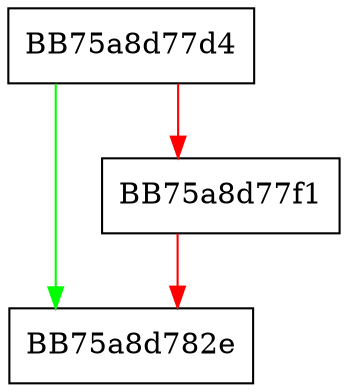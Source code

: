 digraph pop_front_from_first_range {
  node [shape="box"];
  graph [splines=ortho];
  BB75a8d77d4 -> BB75a8d782e [color="green"];
  BB75a8d77d4 -> BB75a8d77f1 [color="red"];
  BB75a8d77f1 -> BB75a8d782e [color="red"];
}
